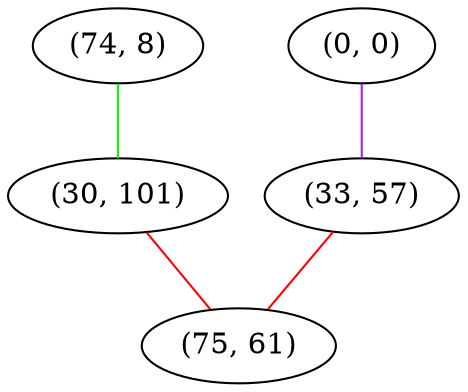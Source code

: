 graph "" {
"(74, 8)";
"(0, 0)";
"(33, 57)";
"(30, 101)";
"(75, 61)";
"(74, 8)" -- "(30, 101)"  [color=green, key=0, weight=2];
"(0, 0)" -- "(33, 57)"  [color=purple, key=0, weight=4];
"(33, 57)" -- "(75, 61)"  [color=red, key=0, weight=1];
"(30, 101)" -- "(75, 61)"  [color=red, key=0, weight=1];
}
